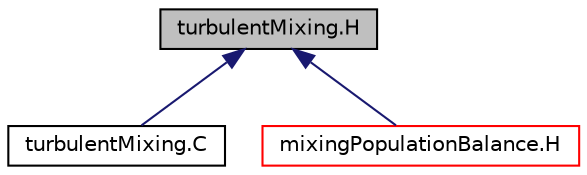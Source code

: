 digraph "turbulentMixing.H"
{
  bgcolor="transparent";
  edge [fontname="Helvetica",fontsize="10",labelfontname="Helvetica",labelfontsize="10"];
  node [fontname="Helvetica",fontsize="10",shape=record];
  Node54 [label="turbulentMixing.H",height=0.2,width=0.4,color="black", fillcolor="grey75", style="filled", fontcolor="black"];
  Node54 -> Node55 [dir="back",color="midnightblue",fontsize="10",style="solid",fontname="Helvetica"];
  Node55 [label="turbulentMixing.C",height=0.2,width=0.4,color="black",URL="$a00134.html"];
  Node54 -> Node56 [dir="back",color="midnightblue",fontsize="10",style="solid",fontname="Helvetica"];
  Node56 [label="mixingPopulationBalance.H",height=0.2,width=0.4,color="red",URL="$a00383.html"];
}
